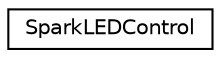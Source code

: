 digraph "Graphical Class Hierarchy"
{
 // LATEX_PDF_SIZE
  edge [fontname="Helvetica",fontsize="10",labelfontname="Helvetica",labelfontsize="10"];
  node [fontname="Helvetica",fontsize="10",shape=record];
  rankdir="LR";
  Node0 [label="SparkLEDControl",height=0.2,width=0.4,color="black", fillcolor="white", style="filled",URL="$class_spark_l_e_d_control.html",tooltip=" "];
}
